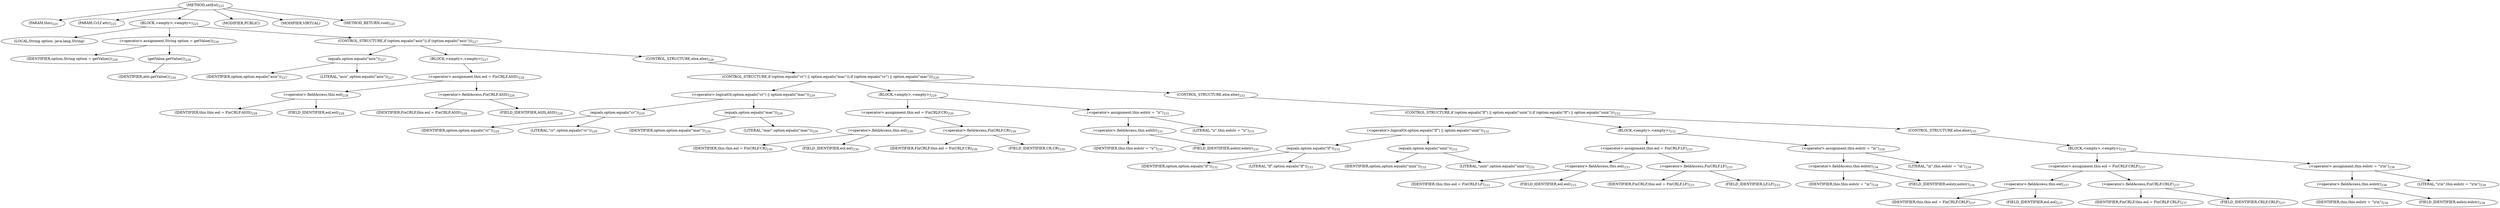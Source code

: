 digraph "setEol" {  
"390" [label = <(METHOD,setEol)<SUB>225</SUB>> ]
"391" [label = <(PARAM,this)<SUB>225</SUB>> ]
"392" [label = <(PARAM,CrLf attr)<SUB>225</SUB>> ]
"393" [label = <(BLOCK,&lt;empty&gt;,&lt;empty&gt;)<SUB>225</SUB>> ]
"394" [label = <(LOCAL,String option: java.lang.String)> ]
"395" [label = <(&lt;operator&gt;.assignment,String option = getValue())<SUB>226</SUB>> ]
"396" [label = <(IDENTIFIER,option,String option = getValue())<SUB>226</SUB>> ]
"397" [label = <(getValue,getValue())<SUB>226</SUB>> ]
"398" [label = <(IDENTIFIER,attr,getValue())<SUB>226</SUB>> ]
"399" [label = <(CONTROL_STRUCTURE,if (option.equals(&quot;asis&quot;)),if (option.equals(&quot;asis&quot;)))<SUB>227</SUB>> ]
"400" [label = <(equals,option.equals(&quot;asis&quot;))<SUB>227</SUB>> ]
"401" [label = <(IDENTIFIER,option,option.equals(&quot;asis&quot;))<SUB>227</SUB>> ]
"402" [label = <(LITERAL,&quot;asis&quot;,option.equals(&quot;asis&quot;))<SUB>227</SUB>> ]
"403" [label = <(BLOCK,&lt;empty&gt;,&lt;empty&gt;)<SUB>227</SUB>> ]
"404" [label = <(&lt;operator&gt;.assignment,this.eol = FixCRLF.ASIS)<SUB>228</SUB>> ]
"405" [label = <(&lt;operator&gt;.fieldAccess,this.eol)<SUB>228</SUB>> ]
"406" [label = <(IDENTIFIER,this,this.eol = FixCRLF.ASIS)<SUB>228</SUB>> ]
"407" [label = <(FIELD_IDENTIFIER,eol,eol)<SUB>228</SUB>> ]
"408" [label = <(&lt;operator&gt;.fieldAccess,FixCRLF.ASIS)<SUB>228</SUB>> ]
"409" [label = <(IDENTIFIER,FixCRLF,this.eol = FixCRLF.ASIS)<SUB>228</SUB>> ]
"410" [label = <(FIELD_IDENTIFIER,ASIS,ASIS)<SUB>228</SUB>> ]
"411" [label = <(CONTROL_STRUCTURE,else,else)<SUB>229</SUB>> ]
"412" [label = <(CONTROL_STRUCTURE,if (option.equals(&quot;cr&quot;) || option.equals(&quot;mac&quot;)),if (option.equals(&quot;cr&quot;) || option.equals(&quot;mac&quot;)))<SUB>229</SUB>> ]
"413" [label = <(&lt;operator&gt;.logicalOr,option.equals(&quot;cr&quot;) || option.equals(&quot;mac&quot;))<SUB>229</SUB>> ]
"414" [label = <(equals,option.equals(&quot;cr&quot;))<SUB>229</SUB>> ]
"415" [label = <(IDENTIFIER,option,option.equals(&quot;cr&quot;))<SUB>229</SUB>> ]
"416" [label = <(LITERAL,&quot;cr&quot;,option.equals(&quot;cr&quot;))<SUB>229</SUB>> ]
"417" [label = <(equals,option.equals(&quot;mac&quot;))<SUB>229</SUB>> ]
"418" [label = <(IDENTIFIER,option,option.equals(&quot;mac&quot;))<SUB>229</SUB>> ]
"419" [label = <(LITERAL,&quot;mac&quot;,option.equals(&quot;mac&quot;))<SUB>229</SUB>> ]
"420" [label = <(BLOCK,&lt;empty&gt;,&lt;empty&gt;)<SUB>229</SUB>> ]
"421" [label = <(&lt;operator&gt;.assignment,this.eol = FixCRLF.CR)<SUB>230</SUB>> ]
"422" [label = <(&lt;operator&gt;.fieldAccess,this.eol)<SUB>230</SUB>> ]
"423" [label = <(IDENTIFIER,this,this.eol = FixCRLF.CR)<SUB>230</SUB>> ]
"424" [label = <(FIELD_IDENTIFIER,eol,eol)<SUB>230</SUB>> ]
"425" [label = <(&lt;operator&gt;.fieldAccess,FixCRLF.CR)<SUB>230</SUB>> ]
"426" [label = <(IDENTIFIER,FixCRLF,this.eol = FixCRLF.CR)<SUB>230</SUB>> ]
"427" [label = <(FIELD_IDENTIFIER,CR,CR)<SUB>230</SUB>> ]
"428" [label = <(&lt;operator&gt;.assignment,this.eolstr = &quot;\r&quot;)<SUB>231</SUB>> ]
"429" [label = <(&lt;operator&gt;.fieldAccess,this.eolstr)<SUB>231</SUB>> ]
"430" [label = <(IDENTIFIER,this,this.eolstr = &quot;\r&quot;)<SUB>231</SUB>> ]
"431" [label = <(FIELD_IDENTIFIER,eolstr,eolstr)<SUB>231</SUB>> ]
"432" [label = <(LITERAL,&quot;\r&quot;,this.eolstr = &quot;\r&quot;)<SUB>231</SUB>> ]
"433" [label = <(CONTROL_STRUCTURE,else,else)<SUB>232</SUB>> ]
"434" [label = <(CONTROL_STRUCTURE,if (option.equals(&quot;lf&quot;) || option.equals(&quot;unix&quot;)),if (option.equals(&quot;lf&quot;) || option.equals(&quot;unix&quot;)))<SUB>232</SUB>> ]
"435" [label = <(&lt;operator&gt;.logicalOr,option.equals(&quot;lf&quot;) || option.equals(&quot;unix&quot;))<SUB>232</SUB>> ]
"436" [label = <(equals,option.equals(&quot;lf&quot;))<SUB>232</SUB>> ]
"437" [label = <(IDENTIFIER,option,option.equals(&quot;lf&quot;))<SUB>232</SUB>> ]
"438" [label = <(LITERAL,&quot;lf&quot;,option.equals(&quot;lf&quot;))<SUB>232</SUB>> ]
"439" [label = <(equals,option.equals(&quot;unix&quot;))<SUB>232</SUB>> ]
"440" [label = <(IDENTIFIER,option,option.equals(&quot;unix&quot;))<SUB>232</SUB>> ]
"441" [label = <(LITERAL,&quot;unix&quot;,option.equals(&quot;unix&quot;))<SUB>232</SUB>> ]
"442" [label = <(BLOCK,&lt;empty&gt;,&lt;empty&gt;)<SUB>232</SUB>> ]
"443" [label = <(&lt;operator&gt;.assignment,this.eol = FixCRLF.LF)<SUB>233</SUB>> ]
"444" [label = <(&lt;operator&gt;.fieldAccess,this.eol)<SUB>233</SUB>> ]
"445" [label = <(IDENTIFIER,this,this.eol = FixCRLF.LF)<SUB>233</SUB>> ]
"446" [label = <(FIELD_IDENTIFIER,eol,eol)<SUB>233</SUB>> ]
"447" [label = <(&lt;operator&gt;.fieldAccess,FixCRLF.LF)<SUB>233</SUB>> ]
"448" [label = <(IDENTIFIER,FixCRLF,this.eol = FixCRLF.LF)<SUB>233</SUB>> ]
"449" [label = <(FIELD_IDENTIFIER,LF,LF)<SUB>233</SUB>> ]
"450" [label = <(&lt;operator&gt;.assignment,this.eolstr = &quot;\n&quot;)<SUB>234</SUB>> ]
"451" [label = <(&lt;operator&gt;.fieldAccess,this.eolstr)<SUB>234</SUB>> ]
"452" [label = <(IDENTIFIER,this,this.eolstr = &quot;\n&quot;)<SUB>234</SUB>> ]
"453" [label = <(FIELD_IDENTIFIER,eolstr,eolstr)<SUB>234</SUB>> ]
"454" [label = <(LITERAL,&quot;\n&quot;,this.eolstr = &quot;\n&quot;)<SUB>234</SUB>> ]
"455" [label = <(CONTROL_STRUCTURE,else,else)<SUB>235</SUB>> ]
"456" [label = <(BLOCK,&lt;empty&gt;,&lt;empty&gt;)<SUB>235</SUB>> ]
"457" [label = <(&lt;operator&gt;.assignment,this.eol = FixCRLF.CRLF)<SUB>237</SUB>> ]
"458" [label = <(&lt;operator&gt;.fieldAccess,this.eol)<SUB>237</SUB>> ]
"459" [label = <(IDENTIFIER,this,this.eol = FixCRLF.CRLF)<SUB>237</SUB>> ]
"460" [label = <(FIELD_IDENTIFIER,eol,eol)<SUB>237</SUB>> ]
"461" [label = <(&lt;operator&gt;.fieldAccess,FixCRLF.CRLF)<SUB>237</SUB>> ]
"462" [label = <(IDENTIFIER,FixCRLF,this.eol = FixCRLF.CRLF)<SUB>237</SUB>> ]
"463" [label = <(FIELD_IDENTIFIER,CRLF,CRLF)<SUB>237</SUB>> ]
"464" [label = <(&lt;operator&gt;.assignment,this.eolstr = &quot;\r\n&quot;)<SUB>238</SUB>> ]
"465" [label = <(&lt;operator&gt;.fieldAccess,this.eolstr)<SUB>238</SUB>> ]
"466" [label = <(IDENTIFIER,this,this.eolstr = &quot;\r\n&quot;)<SUB>238</SUB>> ]
"467" [label = <(FIELD_IDENTIFIER,eolstr,eolstr)<SUB>238</SUB>> ]
"468" [label = <(LITERAL,&quot;\r\n&quot;,this.eolstr = &quot;\r\n&quot;)<SUB>238</SUB>> ]
"469" [label = <(MODIFIER,PUBLIC)> ]
"470" [label = <(MODIFIER,VIRTUAL)> ]
"471" [label = <(METHOD_RETURN,void)<SUB>225</SUB>> ]
  "390" -> "391" 
  "390" -> "392" 
  "390" -> "393" 
  "390" -> "469" 
  "390" -> "470" 
  "390" -> "471" 
  "393" -> "394" 
  "393" -> "395" 
  "393" -> "399" 
  "395" -> "396" 
  "395" -> "397" 
  "397" -> "398" 
  "399" -> "400" 
  "399" -> "403" 
  "399" -> "411" 
  "400" -> "401" 
  "400" -> "402" 
  "403" -> "404" 
  "404" -> "405" 
  "404" -> "408" 
  "405" -> "406" 
  "405" -> "407" 
  "408" -> "409" 
  "408" -> "410" 
  "411" -> "412" 
  "412" -> "413" 
  "412" -> "420" 
  "412" -> "433" 
  "413" -> "414" 
  "413" -> "417" 
  "414" -> "415" 
  "414" -> "416" 
  "417" -> "418" 
  "417" -> "419" 
  "420" -> "421" 
  "420" -> "428" 
  "421" -> "422" 
  "421" -> "425" 
  "422" -> "423" 
  "422" -> "424" 
  "425" -> "426" 
  "425" -> "427" 
  "428" -> "429" 
  "428" -> "432" 
  "429" -> "430" 
  "429" -> "431" 
  "433" -> "434" 
  "434" -> "435" 
  "434" -> "442" 
  "434" -> "455" 
  "435" -> "436" 
  "435" -> "439" 
  "436" -> "437" 
  "436" -> "438" 
  "439" -> "440" 
  "439" -> "441" 
  "442" -> "443" 
  "442" -> "450" 
  "443" -> "444" 
  "443" -> "447" 
  "444" -> "445" 
  "444" -> "446" 
  "447" -> "448" 
  "447" -> "449" 
  "450" -> "451" 
  "450" -> "454" 
  "451" -> "452" 
  "451" -> "453" 
  "455" -> "456" 
  "456" -> "457" 
  "456" -> "464" 
  "457" -> "458" 
  "457" -> "461" 
  "458" -> "459" 
  "458" -> "460" 
  "461" -> "462" 
  "461" -> "463" 
  "464" -> "465" 
  "464" -> "468" 
  "465" -> "466" 
  "465" -> "467" 
}
